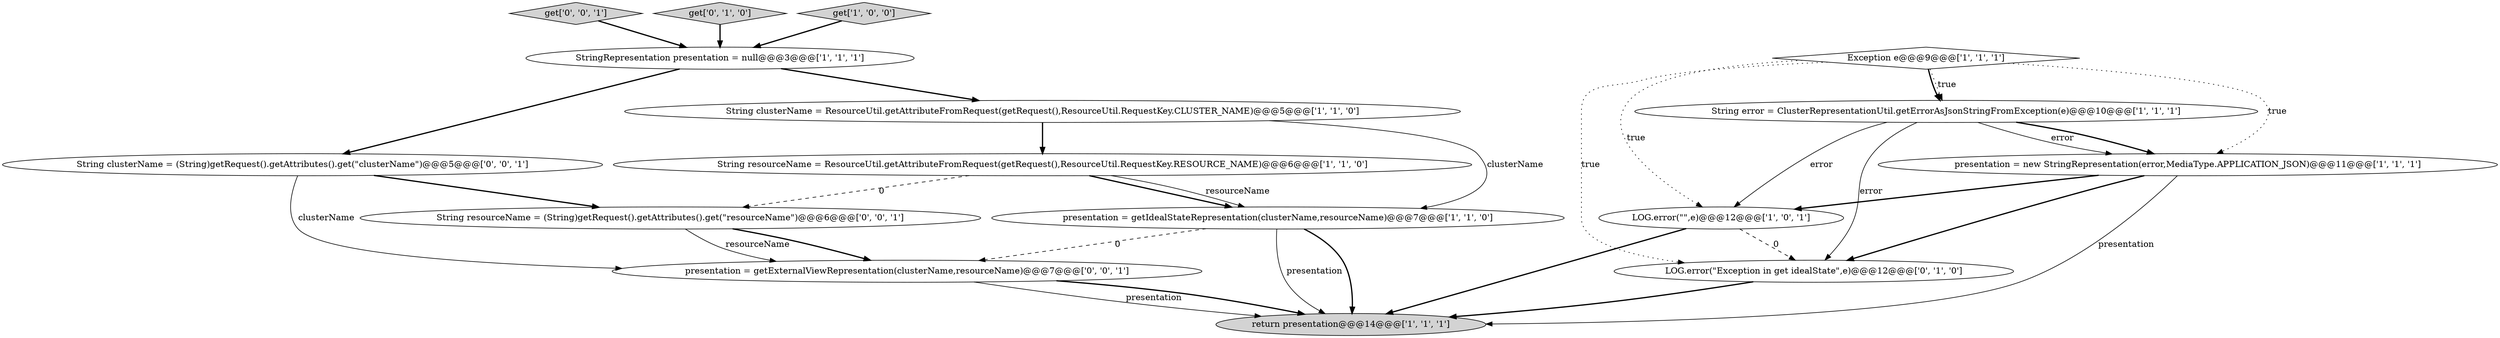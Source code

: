 digraph {
1 [style = filled, label = "return presentation@@@14@@@['1', '1', '1']", fillcolor = lightgray, shape = ellipse image = "AAA0AAABBB1BBB"];
14 [style = filled, label = "String clusterName = (String)getRequest().getAttributes().get(\"clusterName\")@@@5@@@['0', '0', '1']", fillcolor = white, shape = ellipse image = "AAA0AAABBB3BBB"];
2 [style = filled, label = "String resourceName = ResourceUtil.getAttributeFromRequest(getRequest(),ResourceUtil.RequestKey.RESOURCE_NAME)@@@6@@@['1', '1', '0']", fillcolor = white, shape = ellipse image = "AAA0AAABBB1BBB"];
13 [style = filled, label = "presentation = getExternalViewRepresentation(clusterName,resourceName)@@@7@@@['0', '0', '1']", fillcolor = white, shape = ellipse image = "AAA0AAABBB3BBB"];
3 [style = filled, label = "presentation = new StringRepresentation(error,MediaType.APPLICATION_JSON)@@@11@@@['1', '1', '1']", fillcolor = white, shape = ellipse image = "AAA0AAABBB1BBB"];
5 [style = filled, label = "presentation = getIdealStateRepresentation(clusterName,resourceName)@@@7@@@['1', '1', '0']", fillcolor = white, shape = ellipse image = "AAA0AAABBB1BBB"];
12 [style = filled, label = "get['0', '0', '1']", fillcolor = lightgray, shape = diamond image = "AAA0AAABBB3BBB"];
6 [style = filled, label = "String clusterName = ResourceUtil.getAttributeFromRequest(getRequest(),ResourceUtil.RequestKey.CLUSTER_NAME)@@@5@@@['1', '1', '0']", fillcolor = white, shape = ellipse image = "AAA0AAABBB1BBB"];
8 [style = filled, label = "LOG.error(\"\",e)@@@12@@@['1', '0', '1']", fillcolor = white, shape = ellipse image = "AAA0AAABBB1BBB"];
10 [style = filled, label = "get['0', '1', '0']", fillcolor = lightgray, shape = diamond image = "AAA0AAABBB2BBB"];
11 [style = filled, label = "LOG.error(\"Exception in get idealState\",e)@@@12@@@['0', '1', '0']", fillcolor = white, shape = ellipse image = "AAA1AAABBB2BBB"];
0 [style = filled, label = "String error = ClusterRepresentationUtil.getErrorAsJsonStringFromException(e)@@@10@@@['1', '1', '1']", fillcolor = white, shape = ellipse image = "AAA0AAABBB1BBB"];
7 [style = filled, label = "StringRepresentation presentation = null@@@3@@@['1', '1', '1']", fillcolor = white, shape = ellipse image = "AAA0AAABBB1BBB"];
9 [style = filled, label = "get['1', '0', '0']", fillcolor = lightgray, shape = diamond image = "AAA0AAABBB1BBB"];
4 [style = filled, label = "Exception e@@@9@@@['1', '1', '1']", fillcolor = white, shape = diamond image = "AAA0AAABBB1BBB"];
15 [style = filled, label = "String resourceName = (String)getRequest().getAttributes().get(\"resourceName\")@@@6@@@['0', '0', '1']", fillcolor = white, shape = ellipse image = "AAA0AAABBB3BBB"];
12->7 [style = bold, label=""];
5->1 [style = solid, label="presentation"];
3->11 [style = bold, label=""];
8->11 [style = dashed, label="0"];
5->13 [style = dashed, label="0"];
13->1 [style = solid, label="presentation"];
4->3 [style = dotted, label="true"];
3->1 [style = solid, label="presentation"];
2->5 [style = bold, label=""];
5->1 [style = bold, label=""];
0->8 [style = solid, label="error"];
7->6 [style = bold, label=""];
4->11 [style = dotted, label="true"];
15->13 [style = solid, label="resourceName"];
11->1 [style = bold, label=""];
0->3 [style = bold, label=""];
2->15 [style = dashed, label="0"];
6->5 [style = solid, label="clusterName"];
4->0 [style = dotted, label="true"];
6->2 [style = bold, label=""];
4->8 [style = dotted, label="true"];
7->14 [style = bold, label=""];
8->1 [style = bold, label=""];
2->5 [style = solid, label="resourceName"];
10->7 [style = bold, label=""];
3->8 [style = bold, label=""];
15->13 [style = bold, label=""];
13->1 [style = bold, label=""];
14->13 [style = solid, label="clusterName"];
0->11 [style = solid, label="error"];
14->15 [style = bold, label=""];
4->0 [style = bold, label=""];
0->3 [style = solid, label="error"];
9->7 [style = bold, label=""];
}
